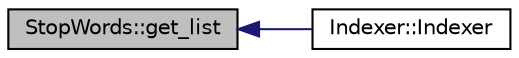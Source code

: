 digraph "StopWords::get_list"
{
  edge [fontname="Helvetica",fontsize="10",labelfontname="Helvetica",labelfontsize="10"];
  node [fontname="Helvetica",fontsize="10",shape=record];
  rankdir="LR";
  Node1 [label="StopWords::get_list",height=0.2,width=0.4,color="black", fillcolor="grey75", style="filled", fontcolor="black"];
  Node1 -> Node2 [dir="back",color="midnightblue",fontsize="10",style="solid",fontname="Helvetica"];
  Node2 [label="Indexer::Indexer",height=0.2,width=0.4,color="black", fillcolor="white", style="filled",URL="$class_indexer.html#ac4c8c21c68d62185ceddbad8781e3b67",tooltip="Indexer Constructor. "];
}
